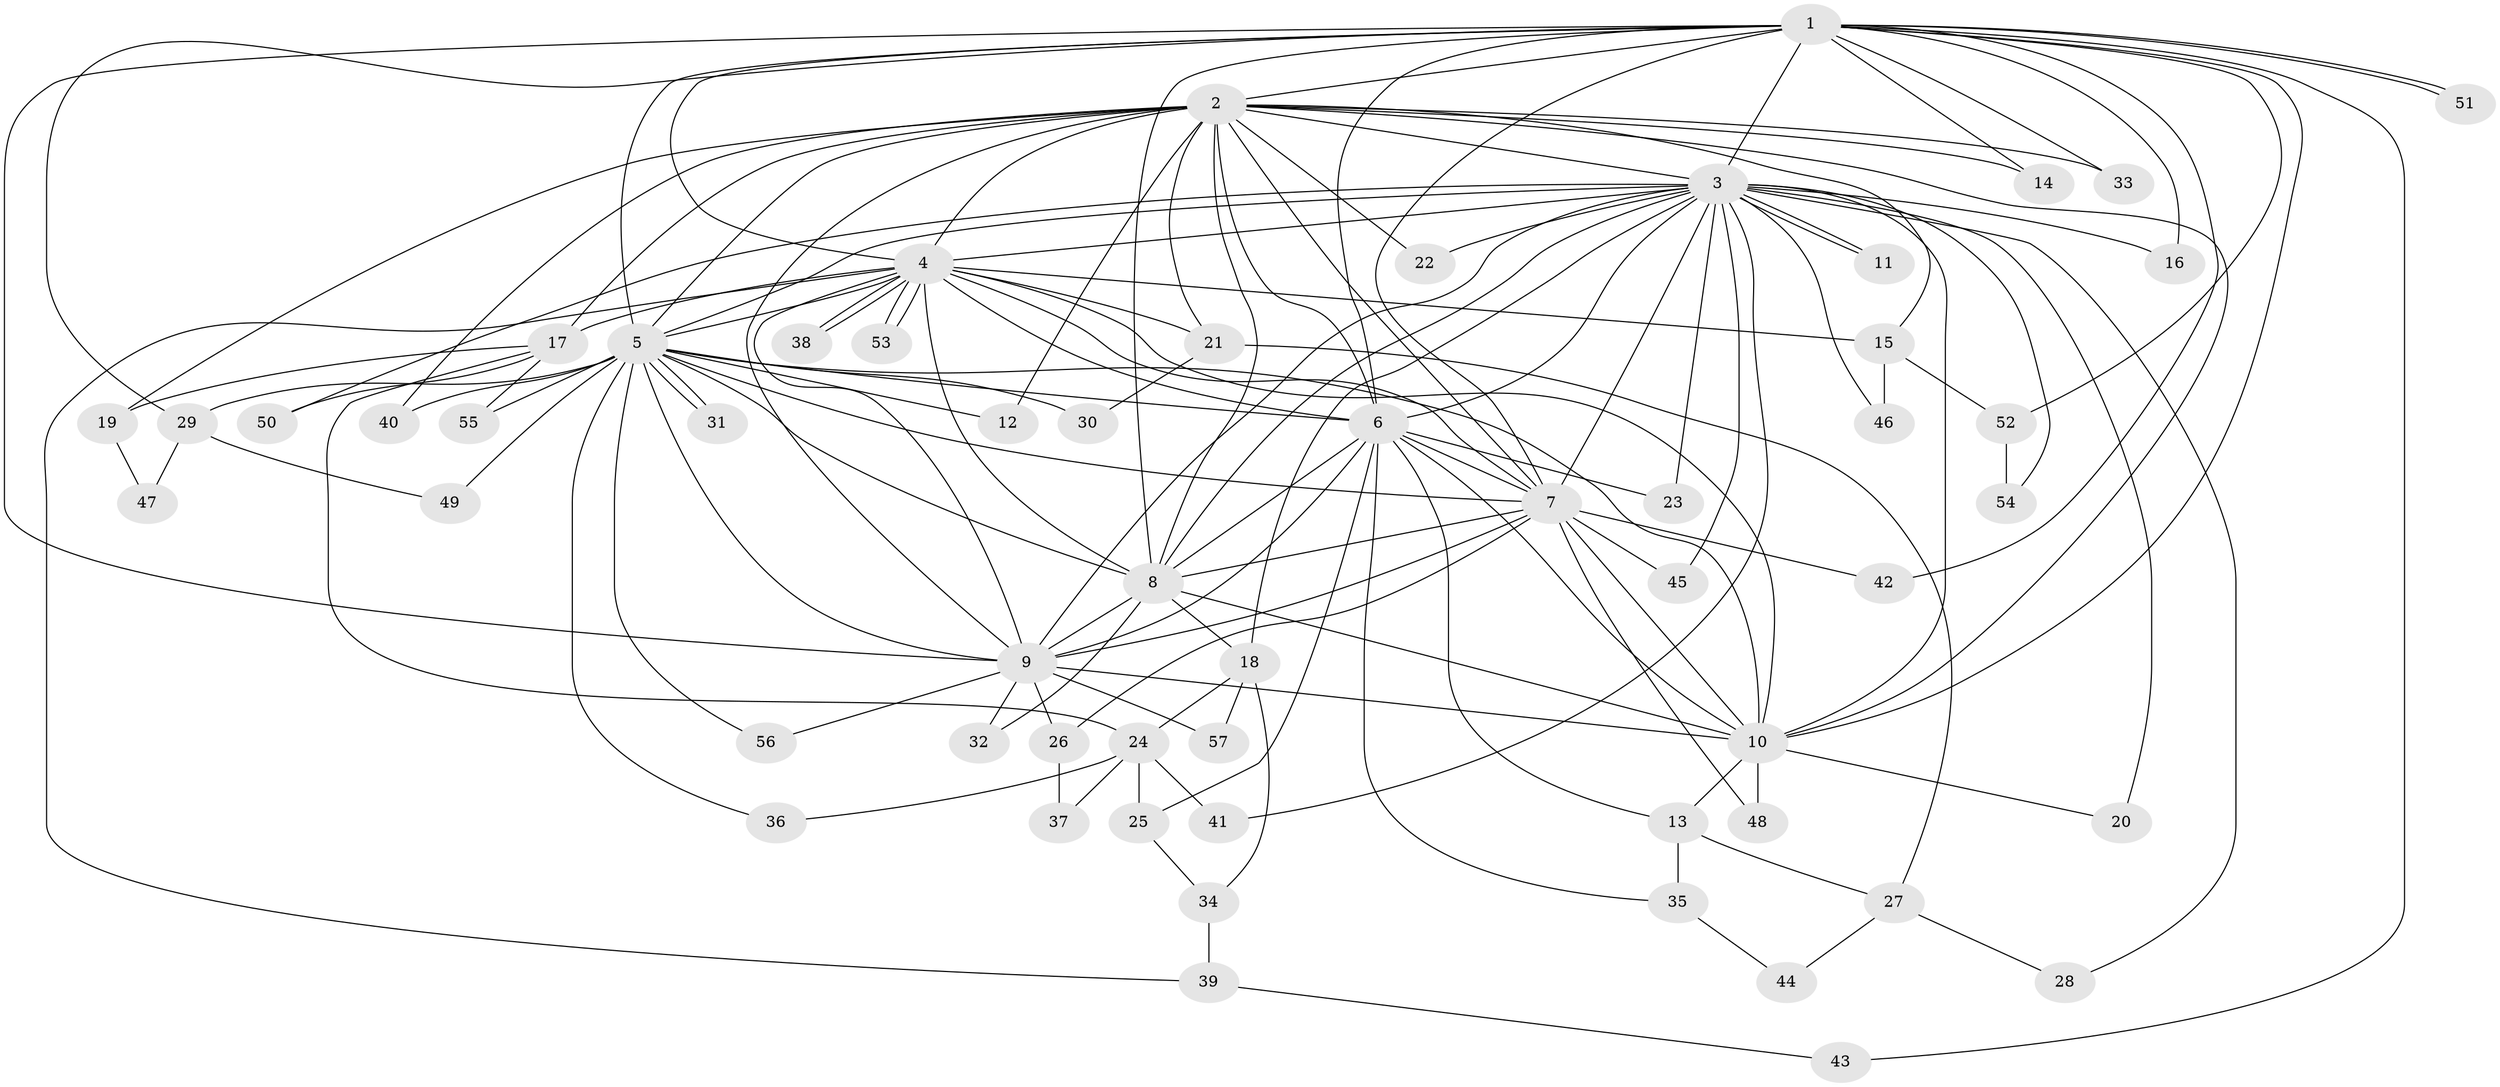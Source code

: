 // coarse degree distribution, {16: 0.025, 15: 0.025, 20: 0.025, 18: 0.025, 17: 0.025, 12: 0.075, 10: 0.05, 2: 0.475, 4: 0.1, 6: 0.075, 5: 0.025, 3: 0.075}
// Generated by graph-tools (version 1.1) at 2025/23/03/03/25 07:23:47]
// undirected, 57 vertices, 139 edges
graph export_dot {
graph [start="1"]
  node [color=gray90,style=filled];
  1;
  2;
  3;
  4;
  5;
  6;
  7;
  8;
  9;
  10;
  11;
  12;
  13;
  14;
  15;
  16;
  17;
  18;
  19;
  20;
  21;
  22;
  23;
  24;
  25;
  26;
  27;
  28;
  29;
  30;
  31;
  32;
  33;
  34;
  35;
  36;
  37;
  38;
  39;
  40;
  41;
  42;
  43;
  44;
  45;
  46;
  47;
  48;
  49;
  50;
  51;
  52;
  53;
  54;
  55;
  56;
  57;
  1 -- 2;
  1 -- 3;
  1 -- 4;
  1 -- 5;
  1 -- 6;
  1 -- 7;
  1 -- 8;
  1 -- 9;
  1 -- 10;
  1 -- 14;
  1 -- 16;
  1 -- 29;
  1 -- 33;
  1 -- 42;
  1 -- 43;
  1 -- 51;
  1 -- 51;
  1 -- 52;
  2 -- 3;
  2 -- 4;
  2 -- 5;
  2 -- 6;
  2 -- 7;
  2 -- 8;
  2 -- 9;
  2 -- 10;
  2 -- 12;
  2 -- 14;
  2 -- 15;
  2 -- 17;
  2 -- 19;
  2 -- 21;
  2 -- 22;
  2 -- 33;
  2 -- 40;
  3 -- 4;
  3 -- 5;
  3 -- 6;
  3 -- 7;
  3 -- 8;
  3 -- 9;
  3 -- 10;
  3 -- 11;
  3 -- 11;
  3 -- 16;
  3 -- 18;
  3 -- 20;
  3 -- 22;
  3 -- 23;
  3 -- 28;
  3 -- 41;
  3 -- 45;
  3 -- 46;
  3 -- 50;
  3 -- 54;
  4 -- 5;
  4 -- 6;
  4 -- 7;
  4 -- 8;
  4 -- 9;
  4 -- 10;
  4 -- 15;
  4 -- 17;
  4 -- 21;
  4 -- 38;
  4 -- 38;
  4 -- 39;
  4 -- 53;
  4 -- 53;
  5 -- 6;
  5 -- 7;
  5 -- 8;
  5 -- 9;
  5 -- 10;
  5 -- 12;
  5 -- 29;
  5 -- 30;
  5 -- 31;
  5 -- 31;
  5 -- 36;
  5 -- 40;
  5 -- 49;
  5 -- 55;
  5 -- 56;
  6 -- 7;
  6 -- 8;
  6 -- 9;
  6 -- 10;
  6 -- 13;
  6 -- 23;
  6 -- 25;
  6 -- 35;
  7 -- 8;
  7 -- 9;
  7 -- 10;
  7 -- 26;
  7 -- 42;
  7 -- 45;
  7 -- 48;
  8 -- 9;
  8 -- 10;
  8 -- 18;
  8 -- 32;
  9 -- 10;
  9 -- 26;
  9 -- 32;
  9 -- 56;
  9 -- 57;
  10 -- 13;
  10 -- 20;
  10 -- 48;
  13 -- 27;
  13 -- 35;
  15 -- 46;
  15 -- 52;
  17 -- 19;
  17 -- 24;
  17 -- 50;
  17 -- 55;
  18 -- 24;
  18 -- 34;
  18 -- 57;
  19 -- 47;
  21 -- 27;
  21 -- 30;
  24 -- 25;
  24 -- 36;
  24 -- 37;
  24 -- 41;
  25 -- 34;
  26 -- 37;
  27 -- 28;
  27 -- 44;
  29 -- 47;
  29 -- 49;
  34 -- 39;
  35 -- 44;
  39 -- 43;
  52 -- 54;
}

